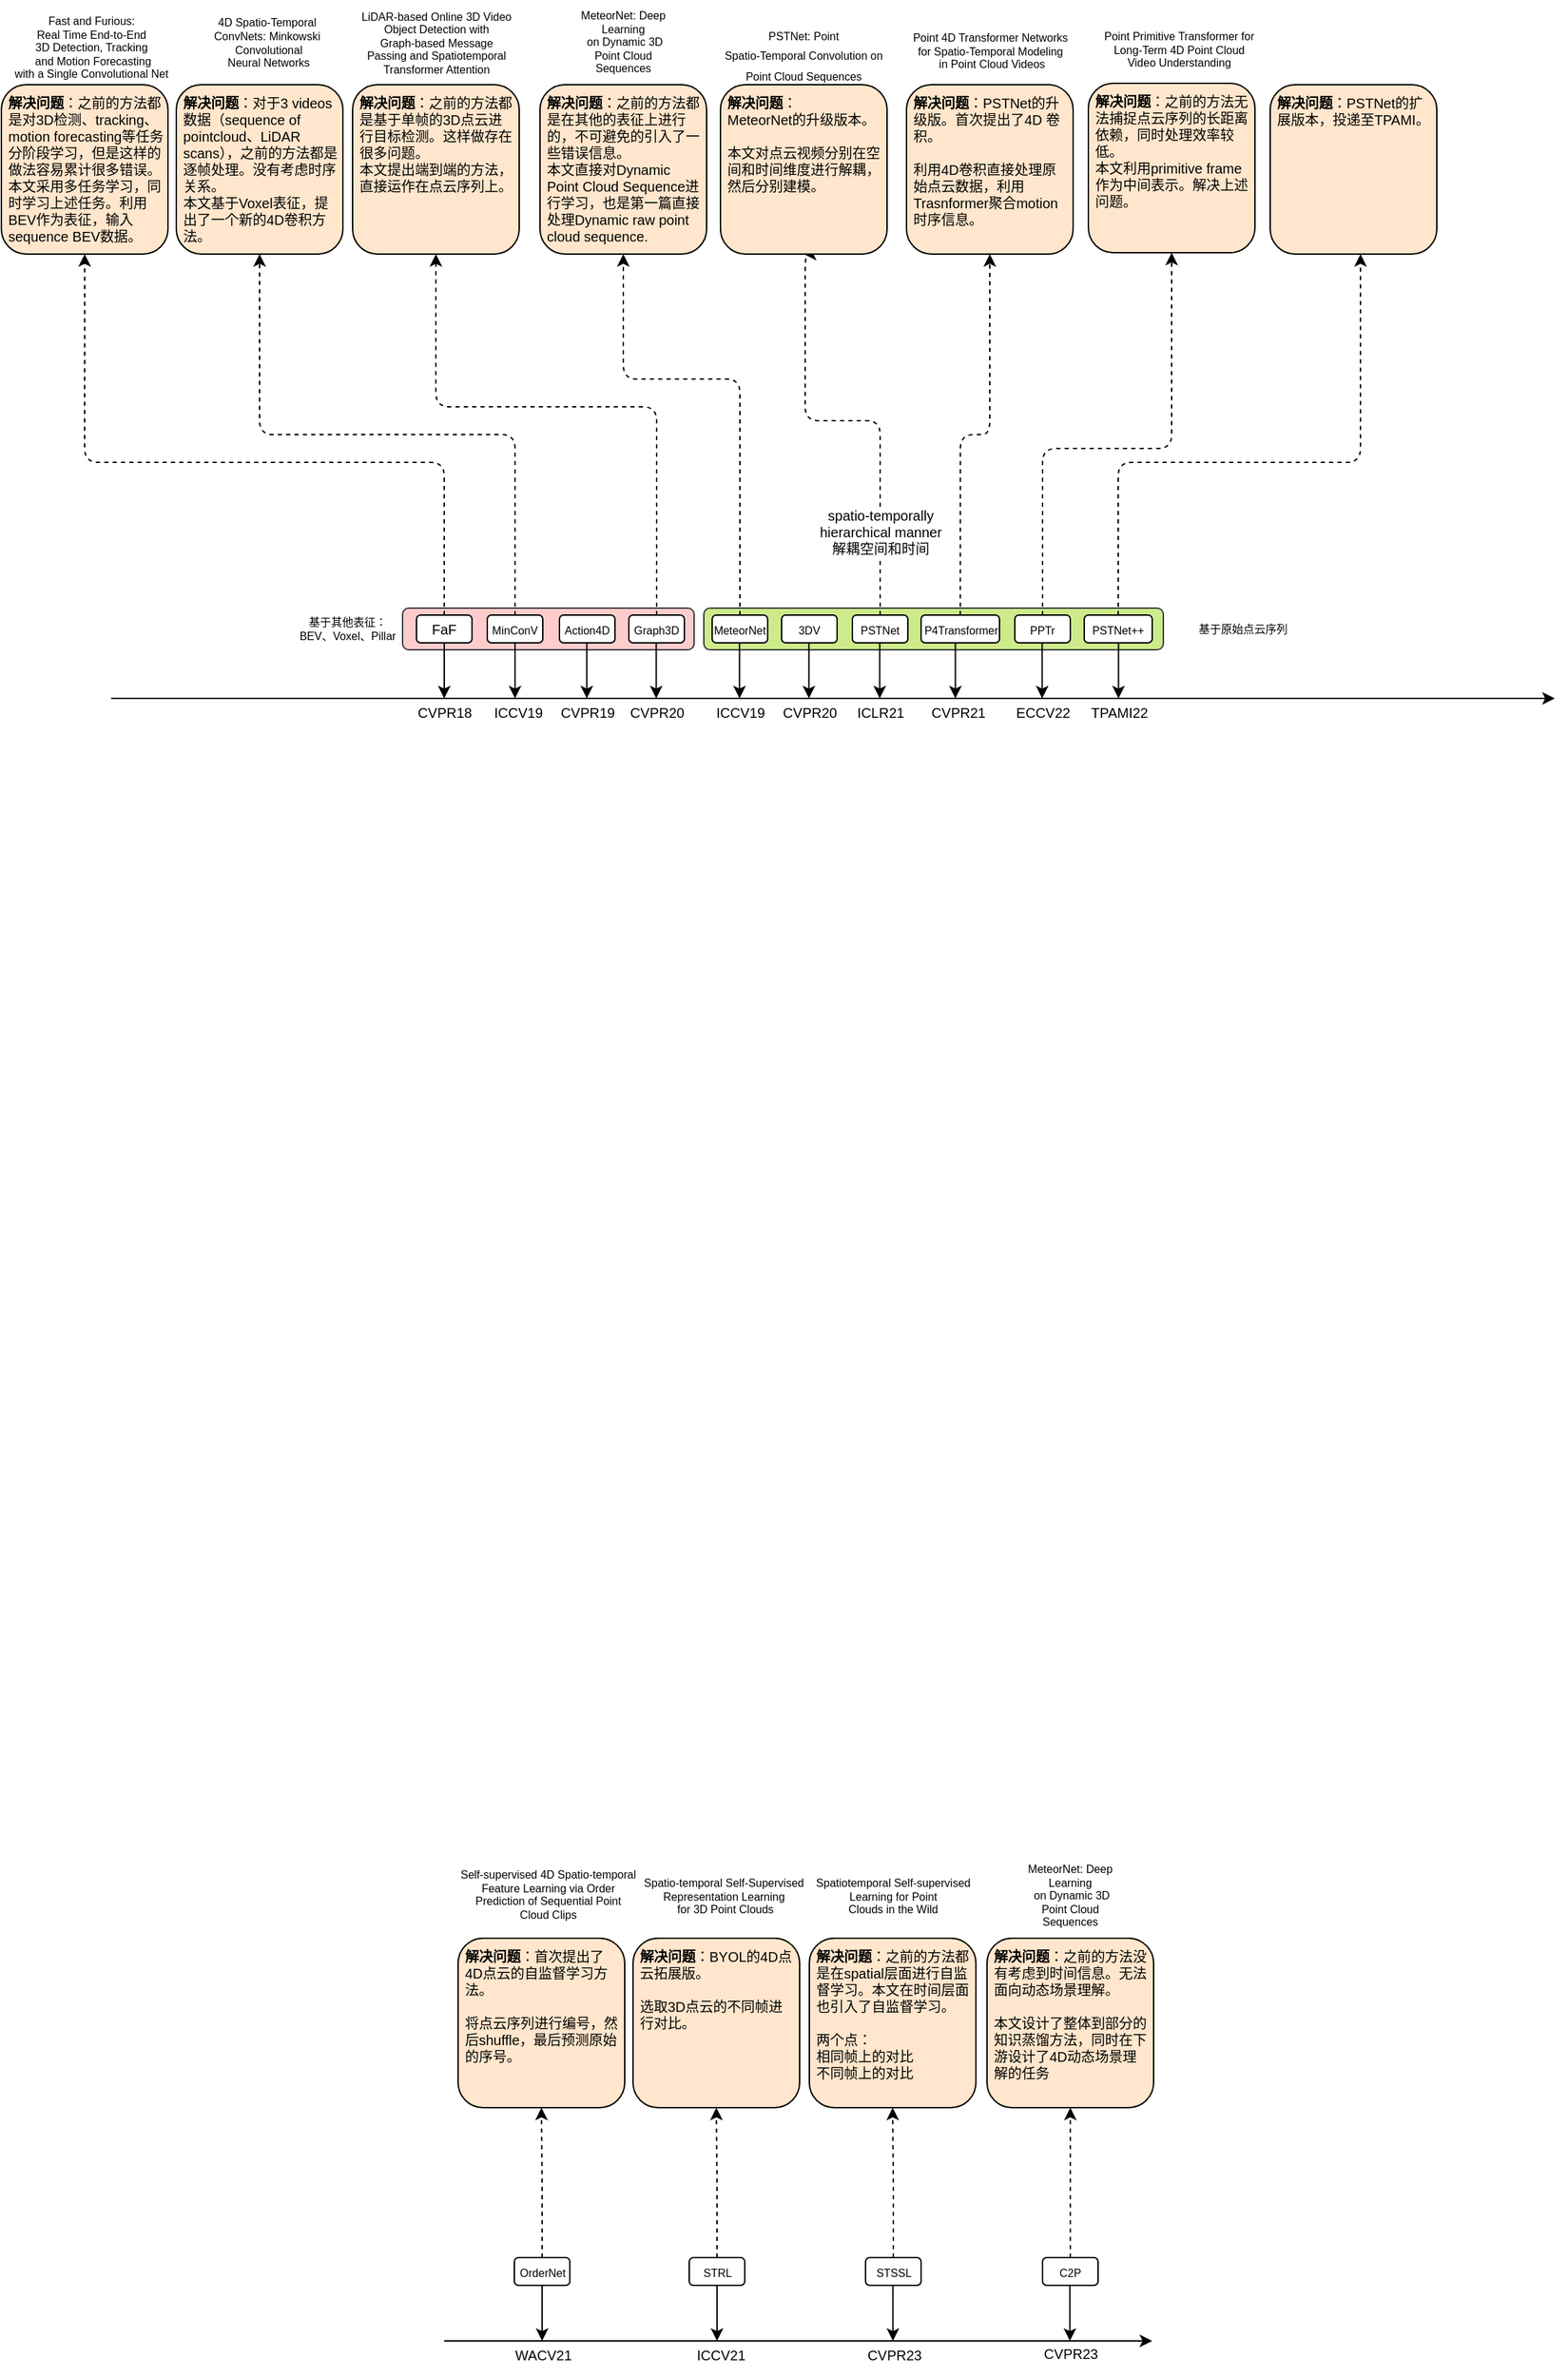 <mxfile>
    <diagram id="QJdw_326ccB6S8VfufzI" name="第 1 页">
        <mxGraphModel dx="1617" dy="1527" grid="1" gridSize="10" guides="1" tooltips="1" connect="1" arrows="1" fold="1" page="1" pageScale="1" pageWidth="827" pageHeight="1169" math="0" shadow="0">
            <root>
                <mxCell id="0"/>
                <mxCell id="1" parent="0"/>
                <mxCell id="159" value="" style="rounded=1;whiteSpace=wrap;html=1;strokeColor=#36393d;strokeWidth=1;fontFamily=Helvetica;fontSize=8;fillColor=#cdeb8b;" parent="1" vertex="1">
                    <mxGeometry x="217" y="255" width="331" height="30" as="geometry"/>
                </mxCell>
                <mxCell id="34" value="" style="rounded=1;whiteSpace=wrap;html=1;strokeColor=#36393d;strokeWidth=1;fontFamily=Helvetica;fontSize=8;fillColor=#ffcccc;" parent="1" vertex="1">
                    <mxGeometry y="255" width="210" height="30" as="geometry"/>
                </mxCell>
                <mxCell id="2" value="" style="endArrow=classic;html=1;" parent="1" edge="1">
                    <mxGeometry width="50" height="50" relative="1" as="geometry">
                        <mxPoint x="-210" y="320" as="sourcePoint"/>
                        <mxPoint x="830" y="320" as="targetPoint"/>
                    </mxGeometry>
                </mxCell>
                <mxCell id="4" style="edgeStyle=none;html=1;exitX=0.5;exitY=1;exitDx=0;exitDy=0;fontSize=10;" parent="1" source="3" edge="1">
                    <mxGeometry relative="1" as="geometry">
                        <mxPoint x="30" y="320" as="targetPoint"/>
                    </mxGeometry>
                </mxCell>
                <mxCell id="24" style="edgeStyle=orthogonalEdgeStyle;html=1;exitX=0.5;exitY=0;exitDx=0;exitDy=0;entryX=0.5;entryY=1;entryDx=0;entryDy=0;fontFamily=Helvetica;fontSize=8;dashed=1;" parent="1" source="3" target="7" edge="1">
                    <mxGeometry relative="1" as="geometry">
                        <Array as="points">
                            <mxPoint x="30" y="150"/>
                            <mxPoint x="-229" y="150"/>
                        </Array>
                    </mxGeometry>
                </mxCell>
                <mxCell id="3" value="&lt;font style=&quot;font-size: 10px;&quot;&gt;FaF&lt;/font&gt;" style="rounded=1;whiteSpace=wrap;html=1;" parent="1" vertex="1">
                    <mxGeometry x="10" y="260" width="40" height="20" as="geometry"/>
                </mxCell>
                <mxCell id="5" value="CVPR18" style="text;html=1;align=center;verticalAlign=middle;resizable=0;points=[];autosize=1;strokeColor=none;fillColor=none;fontSize=10;" parent="1" vertex="1">
                    <mxGeometry y="315" width="60" height="30" as="geometry"/>
                </mxCell>
                <mxCell id="8" value="" style="group" parent="1" vertex="1" connectable="0">
                    <mxGeometry x="-289" y="-122" width="140" height="122" as="geometry"/>
                </mxCell>
                <mxCell id="7" value="" style="rounded=1;whiteSpace=wrap;html=1;fontSize=10;fillColor=#ffe6cc;strokeColor=#000000;" parent="8" vertex="1">
                    <mxGeometry width="120" height="122" as="geometry"/>
                </mxCell>
                <mxCell id="6" value="&lt;br&gt;&lt;b&gt;解决问题&lt;/b&gt;：之前的方法都是对3D检测、tracking、motion forecasting等任务分阶段学习，但是这样的做法容易累计很多错误。&lt;br&gt;本文采用多任务学习，同时学习上述任务。利用BEV作为表征，输入sequence BEV数据。" style="text;html=1;strokeColor=none;fillColor=none;spacing=5;spacingTop=-20;whiteSpace=wrap;overflow=hidden;rounded=0;fontSize=10;align=left;" parent="8" vertex="1">
                    <mxGeometry y="6" width="120" height="110" as="geometry"/>
                </mxCell>
                <mxCell id="33" value="Fast and Furious: &lt;br&gt;Real Time End-to-End &lt;br&gt;3D Detection, Tracking&lt;br&gt;&amp;nbsp;and Motion Forecasting &lt;br&gt;with a Single Convolutional Net" style="text;whiteSpace=wrap;html=1;fontSize=8;fontFamily=Helvetica;align=center;" parent="8" vertex="1">
                    <mxGeometry y="-57" width="130" height="70" as="geometry"/>
                </mxCell>
                <mxCell id="11" style="edgeStyle=none;html=1;exitX=0.5;exitY=1;exitDx=0;exitDy=0;fontSize=10;" parent="1" edge="1">
                    <mxGeometry relative="1" as="geometry">
                        <mxPoint x="81" y="320" as="targetPoint"/>
                        <mxPoint x="81" y="280" as="sourcePoint"/>
                    </mxGeometry>
                </mxCell>
                <mxCell id="13" value="ICCV19" style="text;html=1;align=center;verticalAlign=middle;resizable=0;points=[];autosize=1;strokeColor=none;fillColor=none;fontSize=10;" parent="1" vertex="1">
                    <mxGeometry x="53" y="315" width="60" height="30" as="geometry"/>
                </mxCell>
                <mxCell id="25" style="edgeStyle=orthogonalEdgeStyle;html=1;exitX=0.5;exitY=0;exitDx=0;exitDy=0;entryX=0.5;entryY=1;entryDx=0;entryDy=0;dashed=1;fontFamily=Helvetica;fontSize=8;" parent="1" source="14" target="16" edge="1">
                    <mxGeometry relative="1" as="geometry"/>
                </mxCell>
                <mxCell id="14" value="&lt;font style=&quot;font-size: 8px;&quot;&gt;MinConV&lt;/font&gt;" style="rounded=1;whiteSpace=wrap;html=1;" parent="1" vertex="1">
                    <mxGeometry x="61" y="260" width="40" height="20" as="geometry"/>
                </mxCell>
                <mxCell id="15" value="" style="group" parent="1" vertex="1" connectable="0">
                    <mxGeometry x="-163" y="-122" width="120" height="122" as="geometry"/>
                </mxCell>
                <mxCell id="16" value="" style="rounded=1;whiteSpace=wrap;html=1;fontSize=10;fillColor=#ffe6cc;strokeColor=#000000;" parent="15" vertex="1">
                    <mxGeometry width="120" height="122" as="geometry"/>
                </mxCell>
                <mxCell id="17" value="&lt;br&gt;&lt;b&gt;解决问题&lt;/b&gt;：对于3 videos数据（sequence of pointcloud、LiDAR scans），之前的方法都是逐帧处理。没有考虑时序关系。&lt;br&gt;本文基于Voxel表征，提出了一个新的4D卷积方法。" style="text;html=1;strokeColor=none;fillColor=none;spacing=5;spacingTop=-20;whiteSpace=wrap;overflow=hidden;rounded=0;fontSize=10;align=left;" parent="15" vertex="1">
                    <mxGeometry y="6" width="120" height="110" as="geometry"/>
                </mxCell>
                <mxCell id="18" value="&lt;font style=&quot;font-size: 8px;&quot;&gt;Action4D&lt;/font&gt;" style="rounded=1;whiteSpace=wrap;html=1;" parent="1" vertex="1">
                    <mxGeometry x="113" y="260" width="40" height="20" as="geometry"/>
                </mxCell>
                <mxCell id="19" style="edgeStyle=none;html=1;exitX=0.5;exitY=1;exitDx=0;exitDy=0;fontSize=10;" parent="1" edge="1">
                    <mxGeometry relative="1" as="geometry">
                        <mxPoint x="132.71" y="320" as="targetPoint"/>
                        <mxPoint x="132.71" y="280" as="sourcePoint"/>
                    </mxGeometry>
                </mxCell>
                <mxCell id="20" value="CVPR19" style="text;html=1;align=center;verticalAlign=middle;resizable=0;points=[];autosize=1;strokeColor=none;fillColor=none;fontSize=10;" parent="1" vertex="1">
                    <mxGeometry x="103" y="315" width="60" height="30" as="geometry"/>
                </mxCell>
                <mxCell id="29" style="edgeStyle=orthogonalEdgeStyle;html=1;exitX=0.5;exitY=0;exitDx=0;exitDy=0;entryX=0.5;entryY=1;entryDx=0;entryDy=0;dashed=1;fontFamily=Helvetica;fontSize=8;" parent="1" source="21" target="27" edge="1">
                    <mxGeometry relative="1" as="geometry">
                        <Array as="points">
                            <mxPoint x="183" y="110"/>
                            <mxPoint x="24" y="110"/>
                        </Array>
                    </mxGeometry>
                </mxCell>
                <mxCell id="21" value="&lt;font style=&quot;font-size: 8px;&quot;&gt;Graph3D&lt;/font&gt;" style="rounded=1;whiteSpace=wrap;html=1;" parent="1" vertex="1">
                    <mxGeometry x="163" y="260" width="40" height="20" as="geometry"/>
                </mxCell>
                <mxCell id="22" style="edgeStyle=none;html=1;exitX=0.5;exitY=1;exitDx=0;exitDy=0;fontSize=10;" parent="1" edge="1">
                    <mxGeometry relative="1" as="geometry">
                        <mxPoint x="182.71" y="320" as="targetPoint"/>
                        <mxPoint x="182.71" y="280" as="sourcePoint"/>
                    </mxGeometry>
                </mxCell>
                <mxCell id="23" value="CVPR20" style="text;html=1;align=center;verticalAlign=middle;resizable=0;points=[];autosize=1;strokeColor=none;fillColor=none;fontSize=10;" parent="1" vertex="1">
                    <mxGeometry x="153" y="315" width="60" height="30" as="geometry"/>
                </mxCell>
                <mxCell id="26" value="" style="group" parent="1" vertex="1" connectable="0">
                    <mxGeometry x="-36" y="-122" width="120" height="122" as="geometry"/>
                </mxCell>
                <mxCell id="27" value="" style="rounded=1;whiteSpace=wrap;html=1;fontSize=10;fillColor=#ffe6cc;strokeColor=#000000;" parent="26" vertex="1">
                    <mxGeometry width="120" height="122" as="geometry"/>
                </mxCell>
                <mxCell id="28" value="&lt;br&gt;&lt;b&gt;解决问题&lt;/b&gt;：之前的方法都是基于单帧的3D点云进行目标检测。这样做存在很多问题。&lt;br&gt;本文提出端到端的方法，直接运作在点云序列上。" style="text;html=1;strokeColor=none;fillColor=none;spacing=5;spacingTop=-20;whiteSpace=wrap;overflow=hidden;rounded=0;fontSize=10;align=left;" parent="26" vertex="1">
                    <mxGeometry y="6" width="120" height="110" as="geometry"/>
                </mxCell>
                <mxCell id="31" value="4D Spatio-Temporal &lt;br&gt;ConvNets: Minkowski&lt;br&gt;&amp;nbsp;Convolutional&lt;br&gt;&amp;nbsp;Neural Networks" style="text;html=1;align=center;verticalAlign=middle;resizable=0;points=[];autosize=1;strokeColor=none;fillColor=none;fontSize=8;fontFamily=Helvetica;" parent="1" vertex="1">
                    <mxGeometry x="-148" y="-177" width="100" height="50" as="geometry"/>
                </mxCell>
                <mxCell id="32" value="LiDAR-based Online 3D Video &lt;br&gt;Object Detection with &lt;br&gt;Graph-based Message &lt;br&gt;Passing and Spatiotemporal &lt;br&gt;Transformer Attention" style="text;html=1;align=center;verticalAlign=middle;resizable=0;points=[];autosize=1;strokeColor=none;fillColor=none;fontSize=8;fontFamily=Helvetica;" parent="1" vertex="1">
                    <mxGeometry x="-41" y="-182" width="130" height="60" as="geometry"/>
                </mxCell>
                <mxCell id="35" value="基于其他表征：&lt;br&gt;BEV、Voxel、Pillar" style="text;html=1;align=center;verticalAlign=middle;resizable=0;points=[];autosize=1;strokeColor=none;fillColor=none;fontSize=8;fontFamily=Helvetica;" parent="1" vertex="1">
                    <mxGeometry x="-85" y="255" width="90" height="30" as="geometry"/>
                </mxCell>
                <mxCell id="42" style="edgeStyle=orthogonalEdgeStyle;html=1;exitX=0.5;exitY=0;exitDx=0;exitDy=0;entryX=0.5;entryY=1;entryDx=0;entryDy=0;dashed=1;fontFamily=Helvetica;fontSize=8;" parent="1" source="36" target="40" edge="1">
                    <mxGeometry relative="1" as="geometry">
                        <Array as="points">
                            <mxPoint x="461" y="140"/>
                            <mxPoint x="554" y="140"/>
                        </Array>
                    </mxGeometry>
                </mxCell>
                <mxCell id="36" value="&lt;font style=&quot;font-size: 8px;&quot;&gt;PPTr&lt;/font&gt;" style="rounded=1;whiteSpace=wrap;html=1;" parent="1" vertex="1">
                    <mxGeometry x="441" y="260" width="40" height="20" as="geometry"/>
                </mxCell>
                <mxCell id="37" style="edgeStyle=none;html=1;exitX=0.5;exitY=1;exitDx=0;exitDy=0;fontSize=10;" parent="1" edge="1">
                    <mxGeometry relative="1" as="geometry">
                        <mxPoint x="460.71" y="320" as="targetPoint"/>
                        <mxPoint x="460.71" y="280" as="sourcePoint"/>
                    </mxGeometry>
                </mxCell>
                <mxCell id="38" value="ECCV22" style="text;html=1;align=center;verticalAlign=middle;resizable=0;points=[];autosize=1;strokeColor=none;fillColor=none;fontSize=10;" parent="1" vertex="1">
                    <mxGeometry x="431" y="315" width="60" height="30" as="geometry"/>
                </mxCell>
                <mxCell id="39" value="" style="group" parent="1" vertex="1" connectable="0">
                    <mxGeometry x="494" y="-123" width="120" height="122" as="geometry"/>
                </mxCell>
                <mxCell id="40" value="" style="rounded=1;whiteSpace=wrap;html=1;fontSize=10;fillColor=#ffe6cc;strokeColor=#000000;" parent="39" vertex="1">
                    <mxGeometry width="120" height="122" as="geometry"/>
                </mxCell>
                <mxCell id="41" value="&lt;br&gt;&lt;b&gt;解决问题&lt;/b&gt;：之前的方法无法捕捉点云序列的长距离依赖，同时处理效率较低。&lt;br&gt;本文利用primitive frame作为中间表示。解决上述问题。" style="text;html=1;strokeColor=none;fillColor=none;spacing=5;spacingTop=-20;whiteSpace=wrap;overflow=hidden;rounded=0;fontSize=10;align=left;" parent="39" vertex="1">
                    <mxGeometry y="6" width="120" height="110" as="geometry"/>
                </mxCell>
                <mxCell id="43" value="&lt;font style=&quot;font-size: 8px;&quot;&gt;3DV&lt;/font&gt;" style="rounded=1;whiteSpace=wrap;html=1;" parent="1" vertex="1">
                    <mxGeometry x="273" y="260" width="40" height="20" as="geometry"/>
                </mxCell>
                <mxCell id="44" style="edgeStyle=none;html=1;exitX=0.5;exitY=1;exitDx=0;exitDy=0;fontSize=10;" parent="1" edge="1">
                    <mxGeometry relative="1" as="geometry">
                        <mxPoint x="292.71" y="320" as="targetPoint"/>
                        <mxPoint x="292.71" y="280" as="sourcePoint"/>
                    </mxGeometry>
                </mxCell>
                <mxCell id="45" value="CVPR20" style="text;html=1;align=center;verticalAlign=middle;resizable=0;points=[];autosize=1;strokeColor=none;fillColor=none;fontSize=10;" parent="1" vertex="1">
                    <mxGeometry x="263" y="315" width="60" height="30" as="geometry"/>
                </mxCell>
                <mxCell id="52" style="edgeStyle=orthogonalEdgeStyle;html=1;exitX=0.5;exitY=0;exitDx=0;exitDy=0;entryX=0.5;entryY=1;entryDx=0;entryDy=0;dashed=1;fontFamily=Helvetica;fontSize=8;" parent="1" source="46" target="50" edge="1">
                    <mxGeometry relative="1" as="geometry">
                        <Array as="points">
                            <mxPoint x="243" y="90"/>
                            <mxPoint x="159" y="90"/>
                        </Array>
                    </mxGeometry>
                </mxCell>
                <mxCell id="46" value="&lt;font style=&quot;font-size: 8px;&quot;&gt;MeteorNet&lt;/font&gt;" style="rounded=1;whiteSpace=wrap;html=1;" parent="1" vertex="1">
                    <mxGeometry x="223" y="260" width="40" height="20" as="geometry"/>
                </mxCell>
                <mxCell id="47" style="edgeStyle=none;html=1;exitX=0.5;exitY=1;exitDx=0;exitDy=0;fontSize=10;" parent="1" edge="1">
                    <mxGeometry relative="1" as="geometry">
                        <mxPoint x="242.71" y="320" as="targetPoint"/>
                        <mxPoint x="242.71" y="280" as="sourcePoint"/>
                    </mxGeometry>
                </mxCell>
                <mxCell id="48" value="ICCV19" style="text;html=1;align=center;verticalAlign=middle;resizable=0;points=[];autosize=1;strokeColor=none;fillColor=none;fontSize=10;" parent="1" vertex="1">
                    <mxGeometry x="213" y="315" width="60" height="30" as="geometry"/>
                </mxCell>
                <mxCell id="49" value="" style="group" parent="1" vertex="1" connectable="0">
                    <mxGeometry x="99" y="-122" width="120" height="122" as="geometry"/>
                </mxCell>
                <mxCell id="50" value="" style="rounded=1;whiteSpace=wrap;html=1;fontSize=10;fillColor=#ffe6cc;strokeColor=#000000;" parent="49" vertex="1">
                    <mxGeometry width="120" height="122" as="geometry"/>
                </mxCell>
                <mxCell id="51" value="&lt;br&gt;&lt;b&gt;解决问题&lt;/b&gt;：之前的方法都是在其他的表征上进行的，不可避免的引入了一些错误信息。&lt;br&gt;本文直接对Dynamic Point Cloud Sequence进行学习，也是第一篇直接处理Dynamic raw point cloud sequence." style="text;html=1;strokeColor=none;fillColor=none;spacing=5;spacingTop=-20;whiteSpace=wrap;overflow=hidden;rounded=0;fontSize=10;align=left;" parent="49" vertex="1">
                    <mxGeometry y="6" width="120" height="110" as="geometry"/>
                </mxCell>
                <mxCell id="59" style="edgeStyle=orthogonalEdgeStyle;html=1;exitX=0.5;exitY=0;exitDx=0;exitDy=0;entryX=0.5;entryY=1;entryDx=0;entryDy=0;dashed=1;fontFamily=Helvetica;fontSize=8;" parent="1" source="53" target="57" edge="1">
                    <mxGeometry relative="1" as="geometry">
                        <Array as="points">
                            <mxPoint x="344" y="120"/>
                            <mxPoint x="290" y="120"/>
                            <mxPoint x="290"/>
                        </Array>
                    </mxGeometry>
                </mxCell>
                <mxCell id="60" value="&lt;font style=&quot;font-size: 10px;&quot;&gt;spatio-temporally &lt;br&gt;hierarchical manner&lt;br&gt;解耦空间和时间&lt;/font&gt;" style="edgeLabel;align=center;verticalAlign=middle;resizable=0;points=[];fontSize=8;fontFamily=Helvetica;spacing=10;html=1;" parent="59" vertex="1" connectable="0">
                    <mxGeometry x="-0.543" y="1" relative="1" as="geometry">
                        <mxPoint x="1" y="12" as="offset"/>
                    </mxGeometry>
                </mxCell>
                <mxCell id="53" value="&lt;font style=&quot;font-size: 8px;&quot;&gt;PSTNet&lt;/font&gt;" style="rounded=1;whiteSpace=wrap;html=1;" parent="1" vertex="1">
                    <mxGeometry x="324" y="260" width="40" height="20" as="geometry"/>
                </mxCell>
                <mxCell id="54" style="edgeStyle=none;html=1;exitX=0.5;exitY=1;exitDx=0;exitDy=0;fontSize=10;" parent="1" edge="1">
                    <mxGeometry relative="1" as="geometry">
                        <mxPoint x="343.71" y="320" as="targetPoint"/>
                        <mxPoint x="343.71" y="280" as="sourcePoint"/>
                    </mxGeometry>
                </mxCell>
                <mxCell id="55" value="ICLR21" style="text;html=1;align=center;verticalAlign=middle;resizable=0;points=[];autosize=1;strokeColor=none;fillColor=none;fontSize=10;" parent="1" vertex="1">
                    <mxGeometry x="314" y="315" width="60" height="30" as="geometry"/>
                </mxCell>
                <mxCell id="56" value="" style="group" parent="1" vertex="1" connectable="0">
                    <mxGeometry x="229" y="-122" width="120" height="122" as="geometry"/>
                </mxCell>
                <mxCell id="57" value="" style="rounded=1;whiteSpace=wrap;html=1;fontSize=10;fillColor=#ffe6cc;strokeColor=#000000;" parent="56" vertex="1">
                    <mxGeometry width="120" height="122" as="geometry"/>
                </mxCell>
                <mxCell id="58" value="&lt;br&gt;&lt;b&gt;解决问题&lt;/b&gt;：&lt;br&gt;MeteorNet的升级版本。&lt;br&gt;&lt;br&gt;本文对点云视频分别在空间和时间维度进行解耦，然后分别建模。" style="text;html=1;strokeColor=none;fillColor=none;spacing=5;spacingTop=-20;whiteSpace=wrap;overflow=hidden;rounded=0;fontSize=10;align=left;" parent="56" vertex="1">
                    <mxGeometry y="6" width="120" height="110" as="geometry"/>
                </mxCell>
                <mxCell id="67" style="edgeStyle=orthogonalEdgeStyle;html=1;exitX=0.5;exitY=0;exitDx=0;exitDy=0;entryX=0.5;entryY=1;entryDx=0;entryDy=0;dashed=1;fontFamily=Helvetica;fontSize=10;" parent="1" source="61" target="65" edge="1">
                    <mxGeometry relative="1" as="geometry">
                        <Array as="points">
                            <mxPoint x="402" y="130"/>
                            <mxPoint x="423" y="130"/>
                        </Array>
                    </mxGeometry>
                </mxCell>
                <mxCell id="61" value="&lt;font style=&quot;font-size: 8px;&quot;&gt;P4Transformer&lt;/font&gt;" style="rounded=1;whiteSpace=wrap;html=1;" parent="1" vertex="1">
                    <mxGeometry x="373.5" y="260" width="56.5" height="20" as="geometry"/>
                </mxCell>
                <mxCell id="62" style="edgeStyle=none;html=1;exitX=0.5;exitY=1;exitDx=0;exitDy=0;fontSize=10;" parent="1" edge="1">
                    <mxGeometry relative="1" as="geometry">
                        <mxPoint x="398.21" y="320" as="targetPoint"/>
                        <mxPoint x="398.21" y="280" as="sourcePoint"/>
                    </mxGeometry>
                </mxCell>
                <mxCell id="63" value="CVPR21" style="text;html=1;align=center;verticalAlign=middle;resizable=0;points=[];autosize=1;strokeColor=none;fillColor=none;fontSize=10;" parent="1" vertex="1">
                    <mxGeometry x="370" y="315" width="60" height="30" as="geometry"/>
                </mxCell>
                <mxCell id="64" value="" style="group" parent="1" vertex="1" connectable="0">
                    <mxGeometry x="363" y="-122" width="120" height="122" as="geometry"/>
                </mxCell>
                <mxCell id="65" value="" style="rounded=1;whiteSpace=wrap;html=1;fontSize=10;fillColor=#ffe6cc;strokeColor=#000000;" parent="64" vertex="1">
                    <mxGeometry width="120" height="122" as="geometry"/>
                </mxCell>
                <mxCell id="66" value="&lt;br&gt;&lt;b&gt;解决问题&lt;/b&gt;：PSTNet的升级版。首次提出了4D 卷积。&lt;br&gt;&lt;br&gt;利用4D卷积直接处理原始点云数据，利用Trasnformer聚合motion时序信息。" style="text;html=1;strokeColor=none;fillColor=none;spacing=5;spacingTop=-20;whiteSpace=wrap;overflow=hidden;rounded=0;fontSize=10;align=left;" parent="64" vertex="1">
                    <mxGeometry y="6" width="120" height="110" as="geometry"/>
                </mxCell>
                <mxCell id="81" style="edgeStyle=orthogonalEdgeStyle;html=1;exitX=0.5;exitY=0;exitDx=0;exitDy=0;entryX=0.542;entryY=1;entryDx=0;entryDy=0;entryPerimeter=0;fontSize=8;dashed=1;" parent="1" source="68" target="78" edge="1">
                    <mxGeometry relative="1" as="geometry">
                        <Array as="points">
                            <mxPoint x="516" y="150"/>
                            <mxPoint x="690" y="150"/>
                        </Array>
                    </mxGeometry>
                </mxCell>
                <mxCell id="68" value="&lt;font style=&quot;font-size: 8px;&quot;&gt;PSTNet++&lt;/font&gt;" style="rounded=1;whiteSpace=wrap;html=1;" parent="1" vertex="1">
                    <mxGeometry x="491" y="260" width="49" height="20" as="geometry"/>
                </mxCell>
                <mxCell id="69" style="edgeStyle=none;html=1;exitX=0.5;exitY=1;exitDx=0;exitDy=0;fontSize=10;" parent="1" edge="1">
                    <mxGeometry relative="1" as="geometry">
                        <mxPoint x="515.71" y="320" as="targetPoint"/>
                        <mxPoint x="515.71" y="280" as="sourcePoint"/>
                    </mxGeometry>
                </mxCell>
                <mxCell id="71" value="Point Primitive Transformer for &lt;br&gt;Long-Term 4D Point Cloud &lt;br&gt;Video Understanding" style="text;html=1;align=center;verticalAlign=middle;resizable=0;points=[];autosize=1;strokeColor=none;fillColor=none;fontSize=8;fontFamily=Helvetica;" parent="1" vertex="1">
                    <mxGeometry x="494" y="-167" width="130" height="40" as="geometry"/>
                </mxCell>
                <mxCell id="72" value="&lt;font style=&quot;font-size: 8px;&quot;&gt;PSTNet: Point &lt;br&gt;Spatio-Temporal Convolution on &lt;br&gt;Point Cloud Sequences&lt;/font&gt;" style="text;whiteSpace=wrap;html=1;align=center;" parent="1" vertex="1">
                    <mxGeometry x="219" y="-172" width="140" height="40" as="geometry"/>
                </mxCell>
                <mxCell id="74" value="Point 4D Transformer Networks &lt;br&gt;for Spatio-Temporal Modeling&lt;br&gt;&amp;nbsp;in Point Cloud Videos" style="text;whiteSpace=wrap;html=1;fontSize=8;align=center;" parent="1" vertex="1">
                    <mxGeometry x="359.5" y="-167" width="127" height="30" as="geometry"/>
                </mxCell>
                <mxCell id="75" value="MeteorNet: Deep Learning&lt;br&gt;&amp;nbsp;on Dynamic 3D &lt;br&gt;Point Cloud Sequences" style="text;whiteSpace=wrap;html=1;fontSize=8;align=center;" parent="1" vertex="1">
                    <mxGeometry x="119" y="-183" width="80" height="60" as="geometry"/>
                </mxCell>
                <mxCell id="76" value="TPAMI22" style="text;html=1;align=center;verticalAlign=middle;resizable=0;points=[];autosize=1;strokeColor=none;fillColor=none;fontSize=10;" parent="1" vertex="1">
                    <mxGeometry x="485.5" y="315" width="60" height="30" as="geometry"/>
                </mxCell>
                <mxCell id="77" value="" style="group" parent="1" vertex="1" connectable="0">
                    <mxGeometry x="625" y="-122" width="120" height="122" as="geometry"/>
                </mxCell>
                <mxCell id="78" value="" style="rounded=1;whiteSpace=wrap;html=1;fontSize=10;fillColor=#ffe6cc;strokeColor=#000000;" parent="77" vertex="1">
                    <mxGeometry width="120" height="122" as="geometry"/>
                </mxCell>
                <mxCell id="79" value="&lt;br&gt;&lt;b&gt;解决问题&lt;/b&gt;：PSTNet的扩展版本，投递至TPAMI。" style="text;html=1;strokeColor=none;fillColor=none;spacing=5;spacingTop=-20;whiteSpace=wrap;overflow=hidden;rounded=0;fontSize=10;align=left;" parent="77" vertex="1">
                    <mxGeometry y="6" width="120" height="110" as="geometry"/>
                </mxCell>
                <mxCell id="83" value="" style="endArrow=classic;html=1;" parent="1" edge="1">
                    <mxGeometry width="50" height="50" relative="1" as="geometry">
                        <mxPoint x="30" y="1503" as="sourcePoint"/>
                        <mxPoint x="540" y="1503" as="targetPoint"/>
                    </mxGeometry>
                </mxCell>
                <mxCell id="84" style="edgeStyle=none;html=1;exitX=0.5;exitY=1;exitDx=0;exitDy=0;fontSize=10;" parent="1" source="86" edge="1">
                    <mxGeometry relative="1" as="geometry">
                        <mxPoint x="100.5" y="1503.0" as="targetPoint"/>
                    </mxGeometry>
                </mxCell>
                <mxCell id="155" style="edgeStyle=orthogonalEdgeStyle;html=1;exitX=0.5;exitY=0;exitDx=0;exitDy=0;entryX=0.5;entryY=1;entryDx=0;entryDy=0;fontSize=8;dashed=1;" parent="1" source="86" target="89" edge="1">
                    <mxGeometry relative="1" as="geometry"/>
                </mxCell>
                <mxCell id="86" value="&lt;font style=&quot;font-size: 8px;&quot;&gt;OrderNet&lt;/font&gt;" style="rounded=1;whiteSpace=wrap;html=1;" parent="1" vertex="1">
                    <mxGeometry x="80.5" y="1443" width="40" height="20" as="geometry"/>
                </mxCell>
                <mxCell id="87" value="WACV21" style="text;html=1;align=center;verticalAlign=middle;resizable=0;points=[];autosize=1;strokeColor=none;fillColor=none;fontSize=10;" parent="1" vertex="1">
                    <mxGeometry x="70.5" y="1498" width="60" height="30" as="geometry"/>
                </mxCell>
                <mxCell id="88" value="" style="group" parent="1" vertex="1" connectable="0">
                    <mxGeometry x="40" y="1213" width="140" height="122" as="geometry"/>
                </mxCell>
                <mxCell id="89" value="" style="rounded=1;whiteSpace=wrap;html=1;fontSize=10;fillColor=#ffe6cc;strokeColor=#000000;" parent="88" vertex="1">
                    <mxGeometry width="120" height="122" as="geometry"/>
                </mxCell>
                <mxCell id="90" value="&lt;br&gt;&lt;b&gt;解决问题&lt;/b&gt;：首次提出了4D点云的自监督学习方法。&lt;br&gt;&lt;br&gt;将点云序列进行编号，然后shuffle，最后预测原始的序号。" style="text;html=1;strokeColor=none;fillColor=none;spacing=5;spacingTop=-20;whiteSpace=wrap;overflow=hidden;rounded=0;fontSize=10;align=left;" parent="88" vertex="1">
                    <mxGeometry y="6" width="120" height="110" as="geometry"/>
                </mxCell>
                <mxCell id="91" value="Self-supervised 4D Spatio-temporal Feature Learning via Order Prediction of Sequential Point Cloud Clips" style="text;whiteSpace=wrap;html=1;fontSize=8;fontFamily=Helvetica;align=center;" parent="88" vertex="1">
                    <mxGeometry y="-57" width="130" height="70" as="geometry"/>
                </mxCell>
                <mxCell id="92" style="edgeStyle=none;html=1;exitX=0.5;exitY=1;exitDx=0;exitDy=0;fontSize=10;" parent="1" edge="1">
                    <mxGeometry relative="1" as="geometry">
                        <mxPoint x="226.5" y="1503.0" as="targetPoint"/>
                        <mxPoint x="226.5" y="1463.0" as="sourcePoint"/>
                    </mxGeometry>
                </mxCell>
                <mxCell id="93" value="ICCV21" style="text;html=1;align=center;verticalAlign=middle;resizable=0;points=[];autosize=1;strokeColor=none;fillColor=none;fontSize=10;" parent="1" vertex="1">
                    <mxGeometry x="198.5" y="1498" width="60" height="30" as="geometry"/>
                </mxCell>
                <mxCell id="156" style="edgeStyle=orthogonalEdgeStyle;shape=connector;rounded=1;html=1;exitX=0.5;exitY=0;exitDx=0;exitDy=0;entryX=0.5;entryY=1;entryDx=0;entryDy=0;labelBackgroundColor=default;strokeColor=default;fontFamily=Helvetica;fontSize=8;fontColor=default;endArrow=classic;dashed=1;" parent="1" source="95" target="97" edge="1">
                    <mxGeometry relative="1" as="geometry"/>
                </mxCell>
                <mxCell id="95" value="&lt;font style=&quot;font-size: 8px;&quot;&gt;STRL&lt;/font&gt;" style="rounded=1;whiteSpace=wrap;html=1;" parent="1" vertex="1">
                    <mxGeometry x="206.5" y="1443" width="40" height="20" as="geometry"/>
                </mxCell>
                <mxCell id="96" value="" style="group" parent="1" vertex="1" connectable="0">
                    <mxGeometry x="166" y="1213" width="120" height="122" as="geometry"/>
                </mxCell>
                <mxCell id="97" value="" style="rounded=1;whiteSpace=wrap;html=1;fontSize=10;fillColor=#ffe6cc;strokeColor=#000000;" parent="96" vertex="1">
                    <mxGeometry width="120" height="122" as="geometry"/>
                </mxCell>
                <mxCell id="98" value="&lt;br&gt;&lt;b&gt;解决问题&lt;/b&gt;：BYOL的4D点云拓展版。&lt;br&gt;&lt;br&gt;选取3D点云的不同帧进行对比。" style="text;html=1;strokeColor=none;fillColor=none;spacing=5;spacingTop=-20;whiteSpace=wrap;overflow=hidden;rounded=0;fontSize=10;align=left;" parent="96" vertex="1">
                    <mxGeometry y="6" width="120" height="110" as="geometry"/>
                </mxCell>
                <mxCell id="157" style="edgeStyle=orthogonalEdgeStyle;shape=connector;rounded=1;html=1;entryX=0.5;entryY=1;entryDx=0;entryDy=0;labelBackgroundColor=default;strokeColor=default;fontFamily=Helvetica;fontSize=8;fontColor=default;endArrow=classic;dashed=1;" parent="1" source="99" target="107" edge="1">
                    <mxGeometry relative="1" as="geometry"/>
                </mxCell>
                <mxCell id="99" value="&lt;font style=&quot;font-size: 8px;&quot;&gt;STSSL&lt;/font&gt;" style="rounded=1;whiteSpace=wrap;html=1;" parent="1" vertex="1">
                    <mxGeometry x="333.5" y="1443" width="40" height="20" as="geometry"/>
                </mxCell>
                <mxCell id="100" style="edgeStyle=none;html=1;exitX=0.5;exitY=1;exitDx=0;exitDy=0;fontSize=10;" parent="1" edge="1">
                    <mxGeometry relative="1" as="geometry">
                        <mxPoint x="353.21" y="1503.0" as="targetPoint"/>
                        <mxPoint x="353.21" y="1463.0" as="sourcePoint"/>
                    </mxGeometry>
                </mxCell>
                <mxCell id="101" value="CVPR23" style="text;html=1;align=center;verticalAlign=middle;resizable=0;points=[];autosize=1;strokeColor=none;fillColor=none;fontSize=10;" parent="1" vertex="1">
                    <mxGeometry x="323.5" y="1498" width="60" height="30" as="geometry"/>
                </mxCell>
                <mxCell id="158" style="edgeStyle=orthogonalEdgeStyle;shape=connector;rounded=1;html=1;exitX=0.5;exitY=0;exitDx=0;exitDy=0;entryX=0.5;entryY=1;entryDx=0;entryDy=0;labelBackgroundColor=default;strokeColor=default;fontFamily=Helvetica;fontSize=8;fontColor=default;endArrow=classic;dashed=1;" parent="1" source="103" target="127" edge="1">
                    <mxGeometry relative="1" as="geometry"/>
                </mxCell>
                <mxCell id="103" value="&lt;font style=&quot;font-size: 8px;&quot;&gt;C2P&lt;/font&gt;" style="rounded=1;whiteSpace=wrap;html=1;" parent="1" vertex="1">
                    <mxGeometry x="461" y="1443" width="40" height="20" as="geometry"/>
                </mxCell>
                <mxCell id="104" style="edgeStyle=none;html=1;exitX=0.5;exitY=1;exitDx=0;exitDy=0;fontSize=10;" parent="1" edge="1">
                    <mxGeometry relative="1" as="geometry">
                        <mxPoint x="480.71" y="1503.0" as="targetPoint"/>
                        <mxPoint x="480.71" y="1463.0" as="sourcePoint"/>
                    </mxGeometry>
                </mxCell>
                <mxCell id="105" value="CVPR23" style="text;html=1;align=center;verticalAlign=middle;resizable=0;points=[];autosize=1;strokeColor=none;fillColor=none;fontSize=10;" parent="1" vertex="1">
                    <mxGeometry x="451" y="1497" width="60" height="30" as="geometry"/>
                </mxCell>
                <mxCell id="106" value="" style="group" parent="1" vertex="1" connectable="0">
                    <mxGeometry x="293" y="1213" width="120" height="122" as="geometry"/>
                </mxCell>
                <mxCell id="107" value="" style="rounded=1;whiteSpace=wrap;html=1;fontSize=10;fillColor=#ffe6cc;strokeColor=#000000;" parent="106" vertex="1">
                    <mxGeometry width="120" height="122" as="geometry"/>
                </mxCell>
                <mxCell id="108" value="&lt;br&gt;&lt;b&gt;解决问题&lt;/b&gt;：之前的方法都是在spatial层面进行自监督学习。本文在时间层面也引入了自监督学习。&lt;br&gt;&lt;br&gt;两个点：&lt;br&gt;相同帧上的对比&lt;br&gt;不同帧上的对比" style="text;html=1;strokeColor=none;fillColor=none;spacing=5;spacingTop=-20;whiteSpace=wrap;overflow=hidden;rounded=0;fontSize=10;align=left;" parent="106" vertex="1">
                    <mxGeometry y="6" width="120" height="110" as="geometry"/>
                </mxCell>
                <mxCell id="109" value="Spatio-temporal Self-Supervised &lt;br&gt;Representation Learning&lt;br&gt;&amp;nbsp;for 3D Point Clouds" style="text;html=1;align=center;verticalAlign=middle;resizable=0;points=[];autosize=1;strokeColor=none;fillColor=none;fontSize=8;fontFamily=Helvetica;" parent="1" vertex="1">
                    <mxGeometry x="161" y="1163" width="140" height="40" as="geometry"/>
                </mxCell>
                <mxCell id="110" value="Spatiotemporal Self-supervised &lt;br&gt;Learning for Point &lt;br&gt;Clouds in the Wild" style="text;html=1;align=center;verticalAlign=middle;resizable=0;points=[];autosize=1;strokeColor=none;fillColor=none;fontSize=8;fontFamily=Helvetica;" parent="1" vertex="1">
                    <mxGeometry x="288" y="1163" width="130" height="40" as="geometry"/>
                </mxCell>
                <mxCell id="126" value="" style="group" parent="1" vertex="1" connectable="0">
                    <mxGeometry x="421" y="1213" width="120" height="122" as="geometry"/>
                </mxCell>
                <mxCell id="127" value="" style="rounded=1;whiteSpace=wrap;html=1;fontSize=10;fillColor=#ffe6cc;strokeColor=#000000;" parent="126" vertex="1">
                    <mxGeometry width="120" height="122" as="geometry"/>
                </mxCell>
                <mxCell id="128" value="&lt;br&gt;&lt;b&gt;解决问题&lt;/b&gt;：之前的方法没有考虑到时间信息。无法面向动态场景理解。&lt;br&gt;&lt;br&gt;本文设计了整体到部分的知识蒸馏方法，同时在下游设计了4D动态场景理解的任务" style="text;html=1;strokeColor=none;fillColor=none;spacing=5;spacingTop=-20;whiteSpace=wrap;overflow=hidden;rounded=0;fontSize=10;align=left;" parent="126" vertex="1">
                    <mxGeometry y="6" width="120" height="110" as="geometry"/>
                </mxCell>
                <mxCell id="150" value="MeteorNet: Deep Learning&lt;br&gt;&amp;nbsp;on Dynamic 3D &lt;br&gt;Point Cloud Sequences" style="text;whiteSpace=wrap;html=1;fontSize=8;align=center;" parent="1" vertex="1">
                    <mxGeometry x="441" y="1152" width="80" height="60" as="geometry"/>
                </mxCell>
                <mxCell id="160" value="基于原始点云序列" style="text;html=1;align=center;verticalAlign=middle;resizable=0;points=[];autosize=1;strokeColor=none;fillColor=none;fontSize=8;fontFamily=Helvetica;" parent="1" vertex="1">
                    <mxGeometry x="560" y="260" width="90" height="20" as="geometry"/>
                </mxCell>
            </root>
        </mxGraphModel>
    </diagram>
</mxfile>